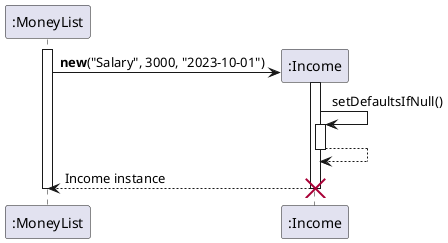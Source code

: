 @startuml Income_Seq
participant MoneyList as ":MoneyList"
create Income as ":Income"

activate MoneyList
MoneyList -> Income : **new**("Salary", 3000, "2023-10-01")
activate Income

Income -> Income : setDefaultsIfNull()
activate Income
Income --> Income:
deactivate Income

Income --> MoneyList : Income instance
deactivate Income
destroy Income
deactivate MoneyList
@enduml